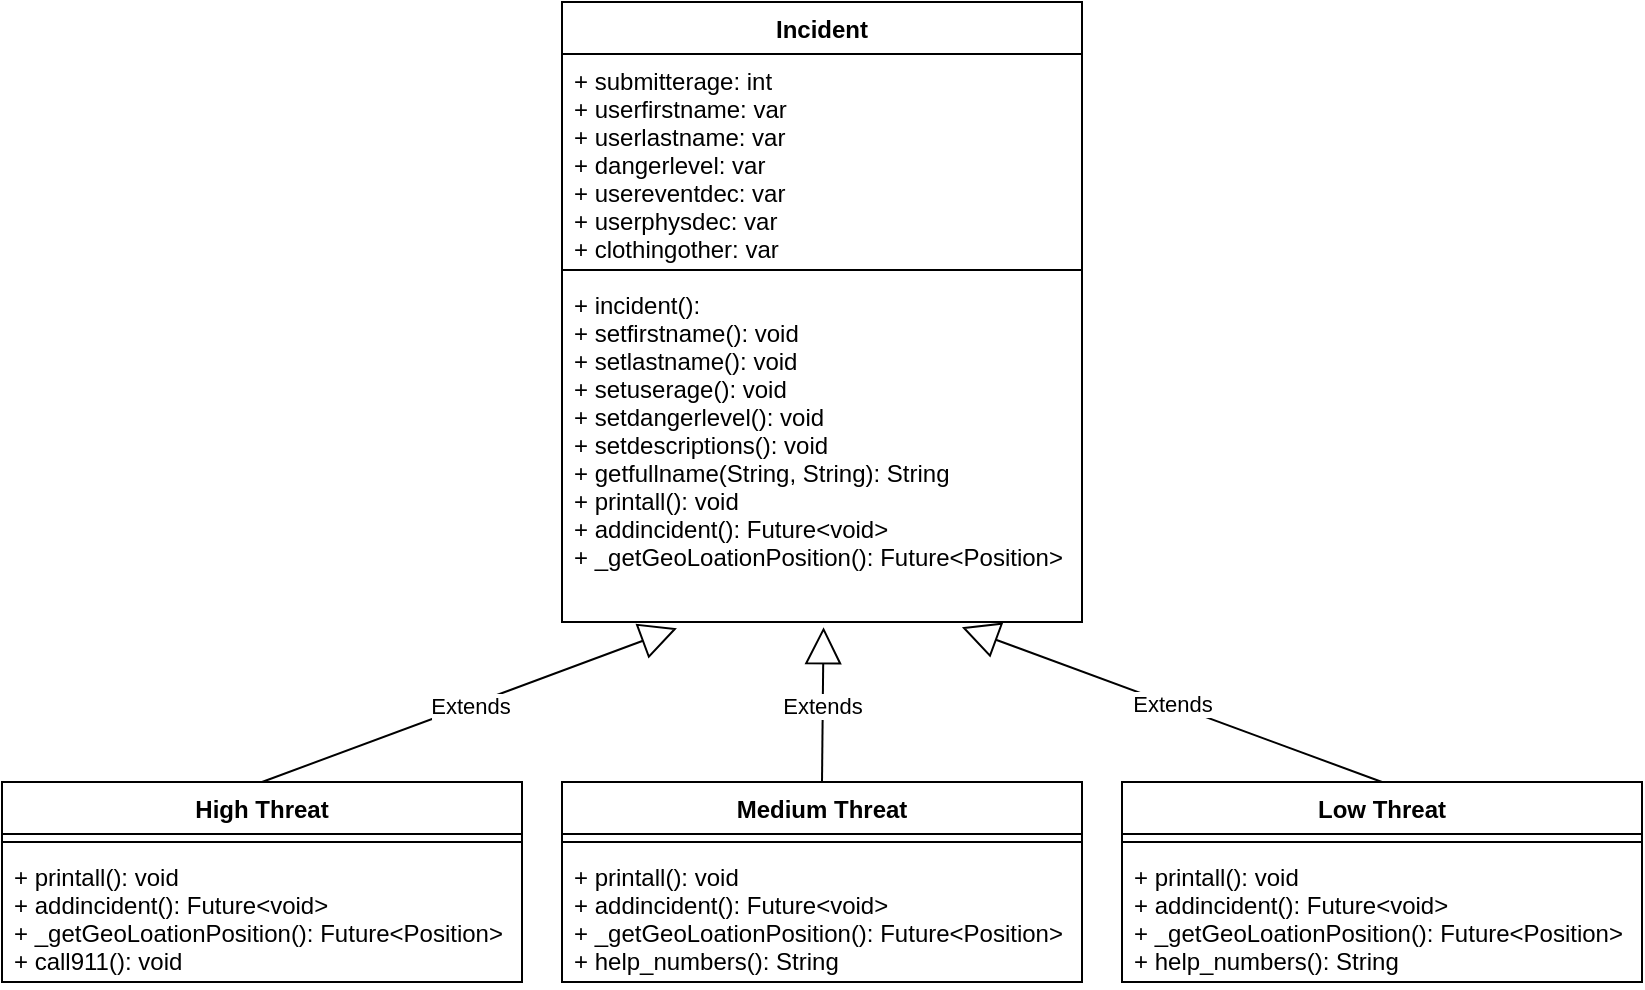 <mxfile version="12.1.3" pages="1"><diagram id="pO2cB2tcl0-2Tt3G8sxs" name="Page-1"><mxGraphModel dx="1053" dy="330" grid="1" gridSize="10" guides="1" tooltips="1" connect="1" arrows="1" fold="1" page="1" pageScale="1" pageWidth="850" pageHeight="1100" math="0" shadow="0"><root><mxCell id="0"/><mxCell id="1" parent="0"/><mxCell id="JoXHUGmMQ0E5__fiYUCn-1" value="Incident" style="swimlane;fontStyle=1;align=center;verticalAlign=top;childLayout=stackLayout;horizontal=1;startSize=26;horizontalStack=0;resizeParent=1;resizeParentMax=0;resizeLast=0;collapsible=1;marginBottom=0;" vertex="1" parent="1"><mxGeometry x="300" y="40" width="260" height="310" as="geometry"/></mxCell><mxCell id="JoXHUGmMQ0E5__fiYUCn-2" value="+ submitterage: int&#10;+ userfirstname: var&#10;+ userlastname: var&#10;+ dangerlevel: var&#10;+ usereventdec: var&#10;+ userphysdec: var&#10;+ clothingother: var&#10;&#10;" style="text;strokeColor=none;fillColor=none;align=left;verticalAlign=top;spacingLeft=4;spacingRight=4;overflow=hidden;rotatable=0;points=[[0,0.5],[1,0.5]];portConstraint=eastwest;" vertex="1" parent="JoXHUGmMQ0E5__fiYUCn-1"><mxGeometry y="26" width="260" height="104" as="geometry"/></mxCell><mxCell id="JoXHUGmMQ0E5__fiYUCn-3" value="" style="line;strokeWidth=1;fillColor=none;align=left;verticalAlign=middle;spacingTop=-1;spacingLeft=3;spacingRight=3;rotatable=0;labelPosition=right;points=[];portConstraint=eastwest;" vertex="1" parent="JoXHUGmMQ0E5__fiYUCn-1"><mxGeometry y="130" width="260" height="8" as="geometry"/></mxCell><mxCell id="JoXHUGmMQ0E5__fiYUCn-4" value="+ incident():&#10;+ setfirstname(): void&#10;+ setlastname(): void&#10;+ setuserage(): void&#10;+ setdangerlevel(): void&#10;+ setdescriptions(): void&#10;+ getfullname(String, String): String&#10;+ printall(): void&#10;+ addincident(): Future&lt;void&gt;&#10;+ _getGeoLoationPosition(): Future&lt;Position&gt;" style="text;strokeColor=none;fillColor=none;align=left;verticalAlign=top;spacingLeft=4;spacingRight=4;overflow=hidden;rotatable=0;points=[[0,0.5],[1,0.5]];portConstraint=eastwest;" vertex="1" parent="JoXHUGmMQ0E5__fiYUCn-1"><mxGeometry y="138" width="260" height="172" as="geometry"/></mxCell><mxCell id="JoXHUGmMQ0E5__fiYUCn-21" value="High Threat" style="swimlane;fontStyle=1;align=center;verticalAlign=top;childLayout=stackLayout;horizontal=1;startSize=26;horizontalStack=0;resizeParent=1;resizeParentMax=0;resizeLast=0;collapsible=1;marginBottom=0;" vertex="1" parent="1"><mxGeometry x="20" y="430" width="260" height="100" as="geometry"/></mxCell><mxCell id="JoXHUGmMQ0E5__fiYUCn-23" value="" style="line;strokeWidth=1;fillColor=none;align=left;verticalAlign=middle;spacingTop=-1;spacingLeft=3;spacingRight=3;rotatable=0;labelPosition=right;points=[];portConstraint=eastwest;" vertex="1" parent="JoXHUGmMQ0E5__fiYUCn-21"><mxGeometry y="26" width="260" height="8" as="geometry"/></mxCell><mxCell id="JoXHUGmMQ0E5__fiYUCn-24" value="+ printall(): void&#10;+ addincident(): Future&lt;void&gt;&#10;+ _getGeoLoationPosition(): Future&lt;Position&gt;&#10;+ call911(): void" style="text;strokeColor=none;fillColor=none;align=left;verticalAlign=top;spacingLeft=4;spacingRight=4;overflow=hidden;rotatable=0;points=[[0,0.5],[1,0.5]];portConstraint=eastwest;" vertex="1" parent="JoXHUGmMQ0E5__fiYUCn-21"><mxGeometry y="34" width="260" height="66" as="geometry"/></mxCell><mxCell id="JoXHUGmMQ0E5__fiYUCn-25" value="Medium Threat" style="swimlane;fontStyle=1;align=center;verticalAlign=top;childLayout=stackLayout;horizontal=1;startSize=26;horizontalStack=0;resizeParent=1;resizeParentMax=0;resizeLast=0;collapsible=1;marginBottom=0;" vertex="1" parent="1"><mxGeometry x="300" y="430" width="260" height="100" as="geometry"/></mxCell><mxCell id="JoXHUGmMQ0E5__fiYUCn-27" value="" style="line;strokeWidth=1;fillColor=none;align=left;verticalAlign=middle;spacingTop=-1;spacingLeft=3;spacingRight=3;rotatable=0;labelPosition=right;points=[];portConstraint=eastwest;" vertex="1" parent="JoXHUGmMQ0E5__fiYUCn-25"><mxGeometry y="26" width="260" height="8" as="geometry"/></mxCell><mxCell id="JoXHUGmMQ0E5__fiYUCn-28" value="+ printall(): void&#10;+ addincident(): Future&lt;void&gt;&#10;+ _getGeoLoationPosition(): Future&lt;Position&gt;&#10;+ help_numbers(): String" style="text;strokeColor=none;fillColor=none;align=left;verticalAlign=top;spacingLeft=4;spacingRight=4;overflow=hidden;rotatable=0;points=[[0,0.5],[1,0.5]];portConstraint=eastwest;" vertex="1" parent="JoXHUGmMQ0E5__fiYUCn-25"><mxGeometry y="34" width="260" height="66" as="geometry"/></mxCell><mxCell id="JoXHUGmMQ0E5__fiYUCn-29" value="Low Threat" style="swimlane;fontStyle=1;align=center;verticalAlign=top;childLayout=stackLayout;horizontal=1;startSize=26;horizontalStack=0;resizeParent=1;resizeParentMax=0;resizeLast=0;collapsible=1;marginBottom=0;" vertex="1" parent="1"><mxGeometry x="580" y="430" width="260" height="100" as="geometry"/></mxCell><mxCell id="JoXHUGmMQ0E5__fiYUCn-31" value="" style="line;strokeWidth=1;fillColor=none;align=left;verticalAlign=middle;spacingTop=-1;spacingLeft=3;spacingRight=3;rotatable=0;labelPosition=right;points=[];portConstraint=eastwest;" vertex="1" parent="JoXHUGmMQ0E5__fiYUCn-29"><mxGeometry y="26" width="260" height="8" as="geometry"/></mxCell><mxCell id="JoXHUGmMQ0E5__fiYUCn-32" value="+ printall(): void&#10;+ addincident(): Future&lt;void&gt;&#10;+ _getGeoLoationPosition(): Future&lt;Position&gt;&#10;+ help_numbers(): String" style="text;strokeColor=none;fillColor=none;align=left;verticalAlign=top;spacingLeft=4;spacingRight=4;overflow=hidden;rotatable=0;points=[[0,0.5],[1,0.5]];portConstraint=eastwest;" vertex="1" parent="JoXHUGmMQ0E5__fiYUCn-29"><mxGeometry y="34" width="260" height="66" as="geometry"/></mxCell><mxCell id="JoXHUGmMQ0E5__fiYUCn-34" value="Extends" style="endArrow=block;endSize=16;endFill=0;html=1;exitX=0.5;exitY=0;exitDx=0;exitDy=0;entryX=0.221;entryY=1.018;entryDx=0;entryDy=0;entryPerimeter=0;" edge="1" parent="1" source="JoXHUGmMQ0E5__fiYUCn-21" target="JoXHUGmMQ0E5__fiYUCn-4"><mxGeometry width="160" relative="1" as="geometry"><mxPoint x="140" y="388.667" as="sourcePoint"/><mxPoint x="300" y="388.667" as="targetPoint"/></mxGeometry></mxCell><mxCell id="JoXHUGmMQ0E5__fiYUCn-36" value="Extends" style="endArrow=block;endSize=16;endFill=0;html=1;entryX=0.503;entryY=1.015;entryDx=0;entryDy=0;entryPerimeter=0;exitX=0.5;exitY=0;exitDx=0;exitDy=0;" edge="1" parent="1" source="JoXHUGmMQ0E5__fiYUCn-25" target="JoXHUGmMQ0E5__fiYUCn-4"><mxGeometry width="160" relative="1" as="geometry"><mxPoint x="380" y="400" as="sourcePoint"/><mxPoint x="540" y="400" as="targetPoint"/></mxGeometry></mxCell><mxCell id="JoXHUGmMQ0E5__fiYUCn-37" value="Extends" style="endArrow=block;endSize=16;endFill=0;html=1;exitX=0.5;exitY=0;exitDx=0;exitDy=0;entryX=0.769;entryY=1.015;entryDx=0;entryDy=0;entryPerimeter=0;" edge="1" parent="1" source="JoXHUGmMQ0E5__fiYUCn-29" target="JoXHUGmMQ0E5__fiYUCn-4"><mxGeometry width="160" relative="1" as="geometry"><mxPoint x="720" y="430" as="sourcePoint"/><mxPoint x="490" y="353" as="targetPoint"/></mxGeometry></mxCell></root></mxGraphModel></diagram></mxfile>